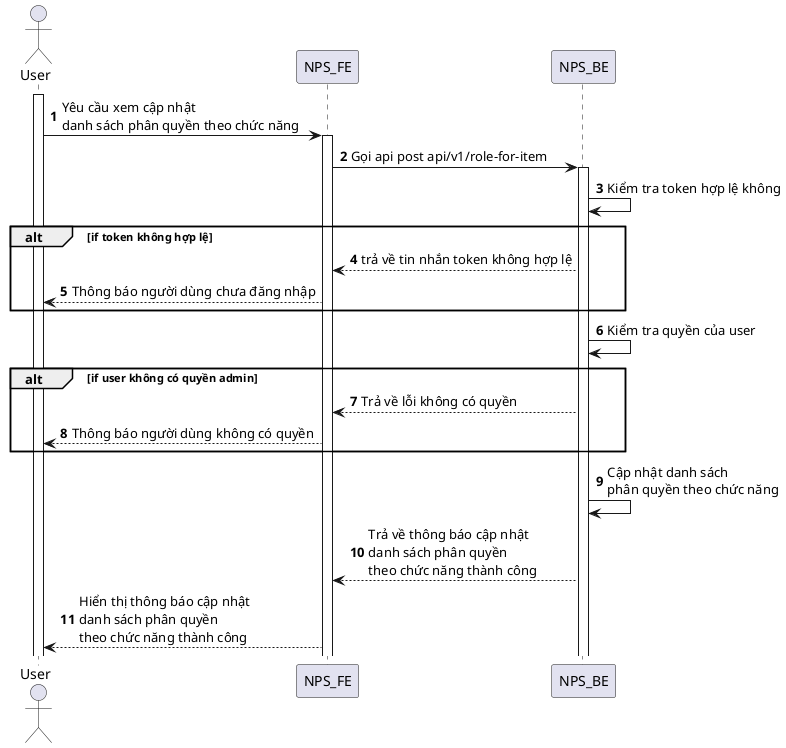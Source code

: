 @startuml
autonumber
actor User
activate User
User -> NPS_FE: Yêu cầu xem cập nhật\ndanh sách phân quyền theo chức năng
activate NPS_FE
NPS_FE -> NPS_BE: Gọi api post api/v1/role-for-item
activate NPS_BE
NPS_BE -> NPS_BE: Kiểm tra token hợp lệ không
alt if token không hợp lệ
NPS_BE --> NPS_FE: trả về tin nhắn token không hợp lệ
NPS_FE --> User: Thông báo người dùng chưa đăng nhập
end
NPS_BE -> NPS_BE: Kiểm tra quyền của user
alt if user không có quyền admin
NPS_BE --> NPS_FE: Trả về lỗi không có quyền
NPS_FE --> User: Thông báo người dùng không có quyền
end
NPS_BE -> NPS_BE: Cập nhật danh sách\nphân quyền theo chức năng
NPS_BE --> NPS_FE: Trả về thông báo cập nhật\ndanh sách phân quyền\ntheo chức năng thành công
NPS_FE --> User: Hiển thị thông báo cập nhật\ndanh sách phân quyền\ntheo chức năng thành công
@enduml
